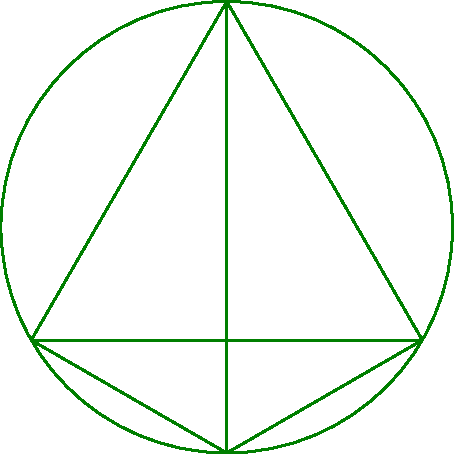 settings.outformat = "png";
defaultpen(fontsize(14pt));
import geometry;

size(8cm);

path c = circle((0,0), 2);
draw(c, bp+0.5*green);
point A = (0, 2);
point B = (-1.732, -1);
point C = (1.732, -1);
draw(A --  B, bp+0.5*green);
draw(A --  C, bp+0.5*green);
draw(C --  B, bp+0.5*green);
point D = (0, -1);
pair E[] = intersectionpoints(line(A, D), c);
draw(A -- E[1], bp+0.5*green);
draw(B -- E[1], bp+0.5*green);
draw(C -- E[1], bp+0.5*green);
